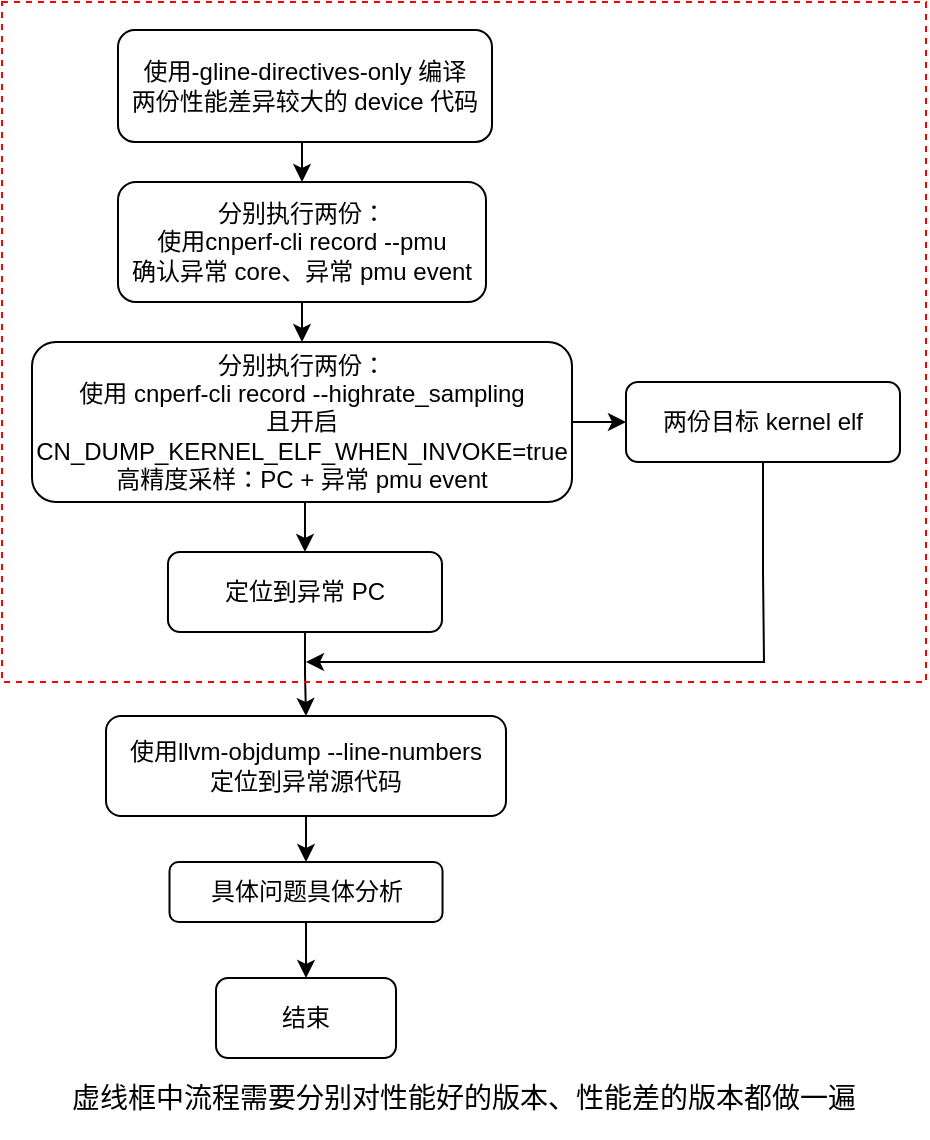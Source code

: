 <mxfile version="21.3.5" type="github">
  <diagram id="C5RBs43oDa-KdzZeNtuy" name="Page-1">
    <mxGraphModel dx="939" dy="534" grid="1" gridSize="10" guides="1" tooltips="1" connect="1" arrows="1" fold="1" page="1" pageScale="1" pageWidth="827" pageHeight="1169" math="0" shadow="0">
      <root>
        <mxCell id="WIyWlLk6GJQsqaUBKTNV-0" />
        <mxCell id="WIyWlLk6GJQsqaUBKTNV-1" parent="WIyWlLk6GJQsqaUBKTNV-0" />
        <mxCell id="Lqe4J3SraO-Tc6IZ4Yrn-33" style="edgeStyle=orthogonalEdgeStyle;rounded=0;orthogonalLoop=1;jettySize=auto;html=1;exitX=0.5;exitY=1;exitDx=0;exitDy=0;entryX=0.5;entryY=0;entryDx=0;entryDy=0;" parent="WIyWlLk6GJQsqaUBKTNV-1" source="WIyWlLk6GJQsqaUBKTNV-3" target="Lqe4J3SraO-Tc6IZ4Yrn-0" edge="1">
          <mxGeometry relative="1" as="geometry" />
        </mxCell>
        <mxCell id="WIyWlLk6GJQsqaUBKTNV-3" value="使用-gline-directives-only 编译&lt;br&gt;两份性能差异较大的 device 代码" style="rounded=1;whiteSpace=wrap;html=1;fontSize=12;glass=0;strokeWidth=1;shadow=0;" parent="WIyWlLk6GJQsqaUBKTNV-1" vertex="1">
          <mxGeometry x="266" y="54" width="187" height="56" as="geometry" />
        </mxCell>
        <mxCell id="WIyWlLk6GJQsqaUBKTNV-11" value="结束" style="rounded=1;whiteSpace=wrap;html=1;fontSize=12;glass=0;strokeWidth=1;shadow=0;" parent="WIyWlLk6GJQsqaUBKTNV-1" vertex="1">
          <mxGeometry x="315.01" y="528" width="90" height="40" as="geometry" />
        </mxCell>
        <mxCell id="Lqe4J3SraO-Tc6IZ4Yrn-34" style="edgeStyle=orthogonalEdgeStyle;rounded=0;orthogonalLoop=1;jettySize=auto;html=1;exitX=0.5;exitY=1;exitDx=0;exitDy=0;entryX=0.5;entryY=0;entryDx=0;entryDy=0;" parent="WIyWlLk6GJQsqaUBKTNV-1" source="Lqe4J3SraO-Tc6IZ4Yrn-0" target="Lqe4J3SraO-Tc6IZ4Yrn-2" edge="1">
          <mxGeometry relative="1" as="geometry" />
        </mxCell>
        <mxCell id="Lqe4J3SraO-Tc6IZ4Yrn-0" value="分别执行两份：&lt;br&gt;使用cnperf-cli record --pmu&lt;br&gt;确认异常 core、异常 pmu event" style="rounded=1;whiteSpace=wrap;html=1;fontSize=12;glass=0;strokeWidth=1;shadow=0;" parent="WIyWlLk6GJQsqaUBKTNV-1" vertex="1">
          <mxGeometry x="266" y="130" width="184" height="60" as="geometry" />
        </mxCell>
        <mxCell id="Lqe4J3SraO-Tc6IZ4Yrn-38" style="edgeStyle=orthogonalEdgeStyle;rounded=0;orthogonalLoop=1;jettySize=auto;html=1;exitX=0.5;exitY=1;exitDx=0;exitDy=0;entryX=0.5;entryY=0;entryDx=0;entryDy=0;" parent="WIyWlLk6GJQsqaUBKTNV-1" source="Lqe4J3SraO-Tc6IZ4Yrn-1" target="WIyWlLk6GJQsqaUBKTNV-11" edge="1">
          <mxGeometry relative="1" as="geometry" />
        </mxCell>
        <mxCell id="Lqe4J3SraO-Tc6IZ4Yrn-1" value="具体问题具体分析" style="rounded=1;whiteSpace=wrap;html=1;fontSize=12;glass=0;strokeWidth=1;shadow=0;" parent="WIyWlLk6GJQsqaUBKTNV-1" vertex="1">
          <mxGeometry x="291.75" y="470" width="136.51" height="30" as="geometry" />
        </mxCell>
        <mxCell id="Lqe4J3SraO-Tc6IZ4Yrn-35" style="edgeStyle=orthogonalEdgeStyle;rounded=0;orthogonalLoop=1;jettySize=auto;html=1;exitX=0.5;exitY=1;exitDx=0;exitDy=0;entryX=0.5;entryY=0;entryDx=0;entryDy=0;" parent="WIyWlLk6GJQsqaUBKTNV-1" source="Lqe4J3SraO-Tc6IZ4Yrn-2" target="Lqe4J3SraO-Tc6IZ4Yrn-3" edge="1">
          <mxGeometry relative="1" as="geometry" />
        </mxCell>
        <mxCell id="Lqe4J3SraO-Tc6IZ4Yrn-40" style="edgeStyle=orthogonalEdgeStyle;rounded=0;orthogonalLoop=1;jettySize=auto;html=1;exitX=1;exitY=0.5;exitDx=0;exitDy=0;entryX=0;entryY=0.5;entryDx=0;entryDy=0;" parent="WIyWlLk6GJQsqaUBKTNV-1" source="Lqe4J3SraO-Tc6IZ4Yrn-2" target="Lqe4J3SraO-Tc6IZ4Yrn-39" edge="1">
          <mxGeometry relative="1" as="geometry" />
        </mxCell>
        <mxCell id="Lqe4J3SraO-Tc6IZ4Yrn-2" value="分别执行两份：&lt;br&gt;使用 cnperf-cli record --highrate_sampling&lt;br style=&quot;border-color: var(--border-color);&quot;&gt;且开启 CN_DUMP_KERNEL_ELF_WHEN_INVOKE=true&lt;br&gt;高精度采样：PC + 异常 pmu event" style="rounded=1;whiteSpace=wrap;html=1;fontSize=12;glass=0;strokeWidth=1;shadow=0;spacing=2;" parent="WIyWlLk6GJQsqaUBKTNV-1" vertex="1">
          <mxGeometry x="223" y="210" width="270" height="80" as="geometry" />
        </mxCell>
        <mxCell id="Lqe4J3SraO-Tc6IZ4Yrn-36" style="edgeStyle=orthogonalEdgeStyle;rounded=0;orthogonalLoop=1;jettySize=auto;html=1;exitX=0.5;exitY=1;exitDx=0;exitDy=0;entryX=0.5;entryY=0;entryDx=0;entryDy=0;" parent="WIyWlLk6GJQsqaUBKTNV-1" source="Lqe4J3SraO-Tc6IZ4Yrn-3" target="Lqe4J3SraO-Tc6IZ4Yrn-31" edge="1">
          <mxGeometry relative="1" as="geometry" />
        </mxCell>
        <mxCell id="Lqe4J3SraO-Tc6IZ4Yrn-3" value="定位到异常 PC" style="rounded=1;whiteSpace=wrap;html=1;fontSize=12;glass=0;strokeWidth=1;shadow=0;" parent="WIyWlLk6GJQsqaUBKTNV-1" vertex="1">
          <mxGeometry x="290.99" y="315" width="137" height="40" as="geometry" />
        </mxCell>
        <mxCell id="Lqe4J3SraO-Tc6IZ4Yrn-37" style="edgeStyle=orthogonalEdgeStyle;rounded=0;orthogonalLoop=1;jettySize=auto;html=1;exitX=0.5;exitY=1;exitDx=0;exitDy=0;entryX=0.5;entryY=0;entryDx=0;entryDy=0;" parent="WIyWlLk6GJQsqaUBKTNV-1" source="Lqe4J3SraO-Tc6IZ4Yrn-31" target="Lqe4J3SraO-Tc6IZ4Yrn-1" edge="1">
          <mxGeometry relative="1" as="geometry" />
        </mxCell>
        <mxCell id="Lqe4J3SraO-Tc6IZ4Yrn-31" value="使用llvm-objdump --line-numbers&lt;br&gt;定位到异常源代码" style="rounded=1;whiteSpace=wrap;html=1;fontSize=12;glass=0;strokeWidth=1;shadow=0;" parent="WIyWlLk6GJQsqaUBKTNV-1" vertex="1">
          <mxGeometry x="260" y="397" width="200" height="50" as="geometry" />
        </mxCell>
        <mxCell id="Lqe4J3SraO-Tc6IZ4Yrn-32" value="" style="rounded=0;whiteSpace=wrap;html=1;fillColor=none;dashed=1;strokeColor=#FF0000;movable=1;resizable=1;rotatable=1;deletable=1;editable=1;locked=0;connectable=1;" parent="WIyWlLk6GJQsqaUBKTNV-1" vertex="1">
          <mxGeometry x="207.99" y="40" width="462.01" height="340" as="geometry" />
        </mxCell>
        <mxCell id="2H55x0UcJ6RXiAVqtqA1-0" style="edgeStyle=orthogonalEdgeStyle;rounded=0;orthogonalLoop=1;jettySize=auto;html=1;exitX=0.5;exitY=1;exitDx=0;exitDy=0;" parent="WIyWlLk6GJQsqaUBKTNV-1" source="Lqe4J3SraO-Tc6IZ4Yrn-39" edge="1">
          <mxGeometry relative="1" as="geometry">
            <mxPoint x="360" y="370" as="targetPoint" />
            <Array as="points">
              <mxPoint x="589" y="325" />
              <mxPoint x="589" y="380" />
            </Array>
          </mxGeometry>
        </mxCell>
        <mxCell id="Lqe4J3SraO-Tc6IZ4Yrn-39" value="两份目标 kernel elf" style="rounded=1;whiteSpace=wrap;html=1;fontSize=12;glass=0;strokeWidth=1;shadow=0;" parent="WIyWlLk6GJQsqaUBKTNV-1" vertex="1">
          <mxGeometry x="520" y="230" width="137" height="40" as="geometry" />
        </mxCell>
        <mxCell id="Lqe4J3SraO-Tc6IZ4Yrn-43" value="&lt;font color=&quot;#000000&quot;&gt;虚线框中流程需要分别对性能好的版本、性能差的版本都做一遍&lt;/font&gt;" style="text;strokeColor=none;align=center;fillColor=none;html=1;verticalAlign=middle;whiteSpace=wrap;rounded=0;fontSize=14;fontColor=#FF0000;" parent="WIyWlLk6GJQsqaUBKTNV-1" vertex="1">
          <mxGeometry x="207.99" y="568" width="462.01" height="40" as="geometry" />
        </mxCell>
      </root>
    </mxGraphModel>
  </diagram>
</mxfile>
